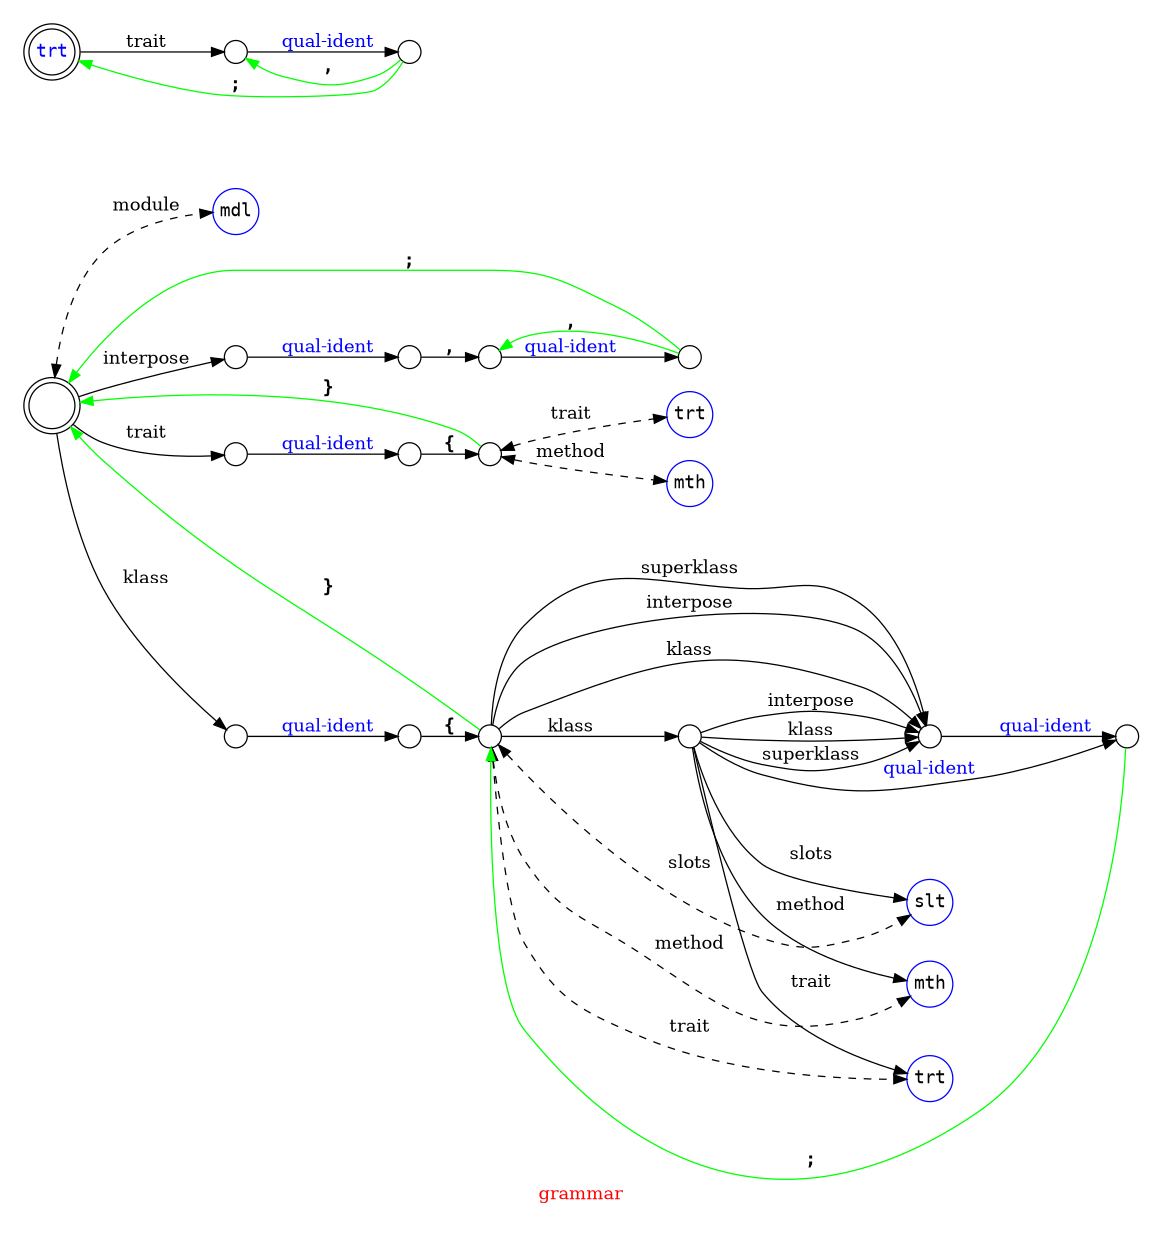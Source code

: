 // Copyright (C) 2007, 2008, 2009 Robert Nielsen <robert@dakota.org>
//
// Licensed under the Apache License, Version 2.0 (the "License");
// you may not use this file except in compliance with the License.
// You may obtain a copy of the License at
//
//      http://www.apache.org/licenses/LICENSE-2.0
//
// Unless required by applicable law or agreed to in writing, software
// distributed under the License is distributed on an "AS IS" BASIS,
// WITHOUT WARRANTIES OR CONDITIONS OF ANY KIND, either express or implied.
// See the License for the specific language governing permissions and
// limitations under the License.

digraph "grammar" {
  graph [ label = "\G", fontcolor = red ];
  graph [ rankdir = LR, center = true ];
  node [ shape = circle, fontname = "Courier" ];

  // comment out the follow lines when editing
  graph [ page = "8.5,11", size = "7.5,10", margin = 0.125 ];
  node [ label = "", width = 0.25 ];
  100 [ color = blue, fixedsize = true, width = 0.5, label = "mdl" ];
  125 [ color = blue, fixedsize = true, width = 0.5, label = "trt" ];
  126 [ color = blue, fixedsize = true, width = 0.5, label = "mth" ];
  178 [ color = blue, fixedsize = true, width = 0.5, label = "slt" ];
  174 [ color = blue, fixedsize = true, width = 0.5, label = "mth" ];
  270 [ color = blue, fixedsize = true, width = 0.5, label = "trt" ];
  324 [ shape = doublecircle, fontcolor = blue, fixedsize = true, width = 0.5, label = "trt" ];
  000 [ shape = doublecircle, fontcolor = blue, fixedsize = true, width = 0.5 ];

  324 -> 325 [ label = "trait", weight = 8 ];
  325 -> 327 [ label = "qual-ident", fontcolor = blue, weight = 8 ];
  327 -> 325 [ label = ",", fontname = "Courier-Bold", color = green ];
  327 -> 324 [ label = ";", fontname = "Courier-Bold", color = green ];

  000 -> 100 [ label = "module", dir = both, style = dashed ];
  000 -> 133 [ label = "interpose" ];
  000 -> 150 [ label = "klass" ];
  000 -> 120 [ label = "trait" ];
  120 -> 122 [ label = "qual-ident", fontcolor = blue, weight = 8 ];
  122 -> 124 [ label = "{", fontname = "Courier-Bold", weight = 8 ];
  124 -> 126 [ label = "method", dir = both, style = dashed, weight = 8 ];
  124 -> 125 [ label = "trait", dir = both, style = dashed, weight = 8 ];
  124 -> 000 [ label = "}", fontname = "Courier-Bold", color = green ];

  133 -> 137 [ label = "qual-ident", fontcolor = blue, weight = 8 ];
  137 -> 138 [ label = ",", fontname = "Courier-Bold", weight = 8 ];
  138 -> 140 [ label = "qual-ident", fontcolor = blue, weight = 8 ];
  140 -> 000 [ label = ";", fontname = "Courier-Bold", color = green ];
  140 -> 138 [ label = ",", fontname = "Courier-Bold", color = green ];
  150 -> 155 [ label = "qual-ident", fontcolor = blue, weight = 8 ];
  155 -> 160 [ label = "{", fontname = "Courier-Bold", weight = 8 ];
  160 -> 000 [ label = "}", fontname = "Courier-Bold", color = green ];
  160 -> 178 [ label = "slots", dir = both, style = dashed ];
  160 -> 174 [ label = "method", dir = both, style = dashed ];
  160 -> 170 [ label = "interpose" ];
  160 -> 170 [ label = "klass" ];
  160 -> 170 [ label = "superklass" ];
  160 -> 165 [ label = "klass", weight = 8 ];
  160 -> 270 [ label = "trait", dir = both, style = dashed ];
  170 -> 180 [ label = "qual-ident", fontcolor = blue, weight = 8 ];
  165 -> 178 [ label = "slots" ];
  165 -> 174 [ label = "method" ];
  165 -> 170 [ label = "interpose", weight = 8 ];
  165 -> 170 [ label = "klass", weight = 8 ];
  165 -> 170 [ label = "superklass", weight = 8 ];
  165 -> 180 [ label = "qual-ident", fontcolor = blue ];
  165 -> 270 [ label = "trait" ];
  180 -> 160 [ label = ";", fontname = "Courier-Bold", color = green ];
}
